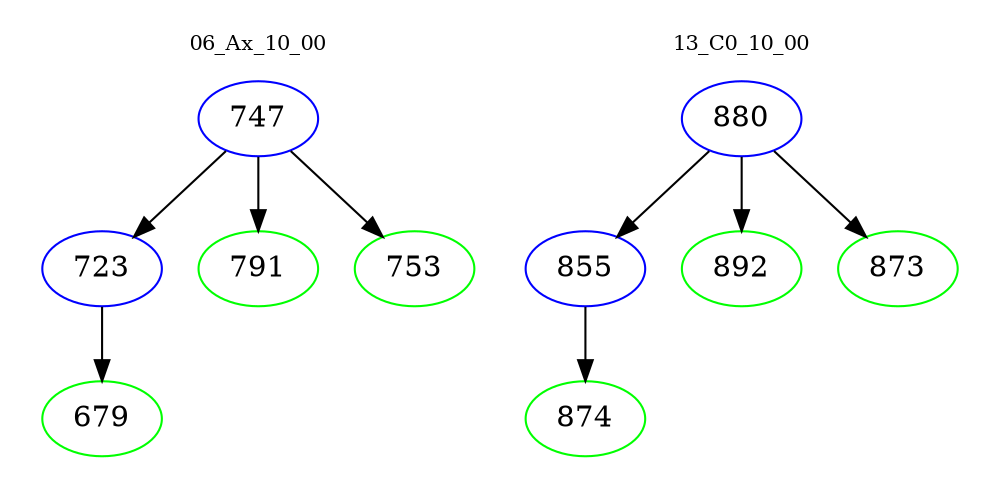 digraph{
subgraph cluster_0 {
color = white
label = "06_Ax_10_00";
fontsize=10;
T0_747 [label="747", color="blue"]
T0_747 -> T0_723 [color="black"]
T0_723 [label="723", color="blue"]
T0_723 -> T0_679 [color="black"]
T0_679 [label="679", color="green"]
T0_747 -> T0_791 [color="black"]
T0_791 [label="791", color="green"]
T0_747 -> T0_753 [color="black"]
T0_753 [label="753", color="green"]
}
subgraph cluster_1 {
color = white
label = "13_C0_10_00";
fontsize=10;
T1_880 [label="880", color="blue"]
T1_880 -> T1_855 [color="black"]
T1_855 [label="855", color="blue"]
T1_855 -> T1_874 [color="black"]
T1_874 [label="874", color="green"]
T1_880 -> T1_892 [color="black"]
T1_892 [label="892", color="green"]
T1_880 -> T1_873 [color="black"]
T1_873 [label="873", color="green"]
}
}
